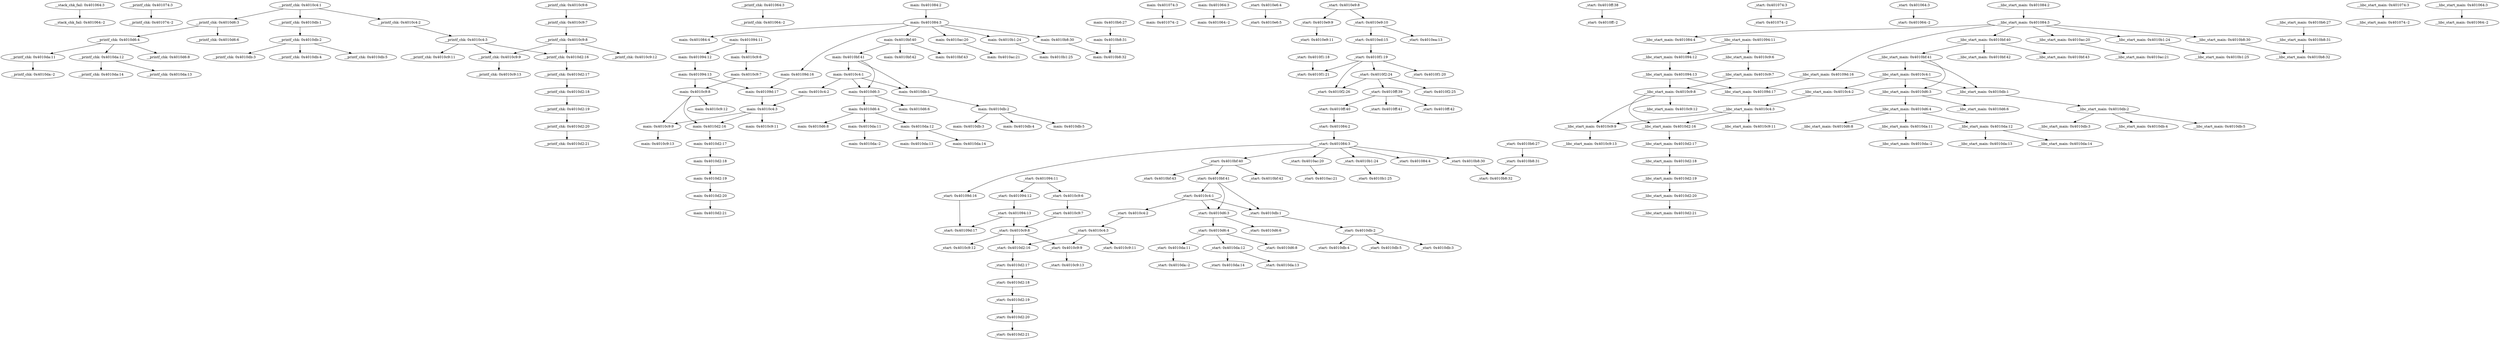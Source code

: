 strict digraph {
__stack_chk_fail_401064_3 [label="__stack_chk_fail: 0x401064:3"];
"__stack_chk_fail_401064_-2" [label="__stack_chk_fail: 0x401064:-2"];
__printf_chk_401074_3 [label="__printf_chk: 0x401074:3"];
"__printf_chk_401074_-2" [label="__printf_chk: 0x401074:-2"];
__printf_chk_4010c4_1 [label="__printf_chk: 0x4010c4:1"];
__printf_chk_4010c4_2 [label="__printf_chk: 0x4010c4:2"];
__printf_chk_4010d6_3 [label="__printf_chk: 0x4010d6:3"];
__printf_chk_4010db_1 [label="__printf_chk: 0x4010db:1"];
__printf_chk_4010c4_3 [label="__printf_chk: 0x4010c4:3"];
__printf_chk_4010c9_9 [label="__printf_chk: 0x4010c9:9"];
__printf_chk_4010c9_11 [label="__printf_chk: 0x4010c9:11"];
__printf_chk_4010d2_16 [label="__printf_chk: 0x4010d2:16"];
__printf_chk_4010c9_6 [label="__printf_chk: 0x4010c9:6"];
__printf_chk_4010c9_7 [label="__printf_chk: 0x4010c9:7"];
__printf_chk_4010c9_8 [label="__printf_chk: 0x4010c9:8"];
__printf_chk_4010c9_12 [label="__printf_chk: 0x4010c9:12"];
__printf_chk_4010c9_13 [label="__printf_chk: 0x4010c9:13"];
__printf_chk_4010d2_17 [label="__printf_chk: 0x4010d2:17"];
__printf_chk_4010d2_18 [label="__printf_chk: 0x4010d2:18"];
__printf_chk_4010d2_19 [label="__printf_chk: 0x4010d2:19"];
__printf_chk_4010d2_20 [label="__printf_chk: 0x4010d2:20"];
__printf_chk_4010d2_21 [label="__printf_chk: 0x4010d2:21"];
__printf_chk_4010d6_4 [label="__printf_chk: 0x4010d6:4"];
__printf_chk_4010d6_6 [label="__printf_chk: 0x4010d6:6"];
__printf_chk_4010d6_8 [label="__printf_chk: 0x4010d6:8"];
__printf_chk_4010da_11 [label="__printf_chk: 0x4010da:11"];
__printf_chk_4010da_12 [label="__printf_chk: 0x4010da:12"];
"__printf_chk_4010da_-2" [label="__printf_chk: 0x4010da:-2"];
__printf_chk_4010da_13 [label="__printf_chk: 0x4010da:13"];
__printf_chk_4010da_14 [label="__printf_chk: 0x4010da:14"];
__printf_chk_4010db_2 [label="__printf_chk: 0x4010db:2"];
__printf_chk_4010db_3 [label="__printf_chk: 0x4010db:3"];
__printf_chk_4010db_4 [label="__printf_chk: 0x4010db:4"];
__printf_chk_4010db_5 [label="__printf_chk: 0x4010db:5"];
__printf_chk_401064_3 [label="__printf_chk: 0x401064:3"];
"__printf_chk_401064_-2" [label="__printf_chk: 0x401064:-2"];
main_401084_2 [label="main: 0x401084:2"];
main_401084_3 [label="main: 0x401084:3"];
main_401084_4 [label="main: 0x401084:4"];
main_40109d_16 [label="main: 0x40109d:16"];
main_4010ac_20 [label="main: 0x4010ac:20"];
main_4010b1_24 [label="main: 0x4010b1:24"];
main_4010b8_30 [label="main: 0x4010b8:30"];
main_4010bf_40 [label="main: 0x4010bf:40"];
main_401094_11 [label="main: 0x401094:11"];
main_401094_12 [label="main: 0x401094:12"];
main_4010c9_6 [label="main: 0x4010c9:6"];
main_401094_13 [label="main: 0x401094:13"];
main_40109d_17 [label="main: 0x40109d:17"];
main_4010c9_8 [label="main: 0x4010c9:8"];
main_4010c4_3 [label="main: 0x4010c4:3"];
main_4010ac_21 [label="main: 0x4010ac:21"];
main_4010b1_25 [label="main: 0x4010b1:25"];
main_4010b8_32 [label="main: 0x4010b8:32"];
main_4010b6_27 [label="main: 0x4010b6:27"];
main_4010b8_31 [label="main: 0x4010b8:31"];
main_4010bf_41 [label="main: 0x4010bf:41"];
main_4010bf_42 [label="main: 0x4010bf:42"];
main_4010bf_43 [label="main: 0x4010bf:43"];
main_4010c4_1 [label="main: 0x4010c4:1"];
main_4010d6_3 [label="main: 0x4010d6:3"];
main_4010db_1 [label="main: 0x4010db:1"];
main_401074_3 [label="main: 0x401074:3"];
"main_401074_-2" [label="main: 0x401074:-2"];
main_4010c4_2 [label="main: 0x4010c4:2"];
main_4010c9_9 [label="main: 0x4010c9:9"];
main_4010c9_11 [label="main: 0x4010c9:11"];
main_4010d2_16 [label="main: 0x4010d2:16"];
main_4010c9_7 [label="main: 0x4010c9:7"];
main_4010c9_12 [label="main: 0x4010c9:12"];
main_4010c9_13 [label="main: 0x4010c9:13"];
main_4010d2_17 [label="main: 0x4010d2:17"];
main_4010d2_18 [label="main: 0x4010d2:18"];
main_4010d2_19 [label="main: 0x4010d2:19"];
main_4010d2_20 [label="main: 0x4010d2:20"];
main_4010d2_21 [label="main: 0x4010d2:21"];
main_4010d6_4 [label="main: 0x4010d6:4"];
main_4010d6_6 [label="main: 0x4010d6:6"];
main_4010d6_8 [label="main: 0x4010d6:8"];
main_4010da_11 [label="main: 0x4010da:11"];
main_4010da_12 [label="main: 0x4010da:12"];
"main_4010da_-2" [label="main: 0x4010da:-2"];
main_4010da_13 [label="main: 0x4010da:13"];
main_4010da_14 [label="main: 0x4010da:14"];
main_4010db_2 [label="main: 0x4010db:2"];
main_4010db_3 [label="main: 0x4010db:3"];
main_4010db_4 [label="main: 0x4010db:4"];
main_4010db_5 [label="main: 0x4010db:5"];
main_401064_3 [label="main: 0x401064:3"];
"main_401064_-2" [label="main: 0x401064:-2"];
_start_4010e6_4 [label="_start: 0x4010e6:4"];
_start_4010e6_5 [label="_start: 0x4010e6:5"];
_start_4010e9_8 [label="_start: 0x4010e9:8"];
_start_4010e9_9 [label="_start: 0x4010e9:9"];
_start_4010e9_10 [label="_start: 0x4010e9:10"];
_start_4010e9_11 [label="_start: 0x4010e9:11"];
_start_4010ea_13 [label="_start: 0x4010ea:13"];
_start_4010ed_15 [label="_start: 0x4010ed:15"];
_start_4010f1_19 [label="_start: 0x4010f1:19"];
_start_4010f1_20 [label="_start: 0x4010f1:20"];
_start_4010f1_21 [label="_start: 0x4010f1:21"];
_start_4010f2_24 [label="_start: 0x4010f2:24"];
_start_4010f2_26 [label="_start: 0x4010f2:26"];
_start_4010f1_18 [label="_start: 0x4010f1:18"];
_start_4010f2_25 [label="_start: 0x4010f2:25"];
_start_4010ff_39 [label="_start: 0x4010ff:39"];
_start_4010ff_40 [label="_start: 0x4010ff:40"];
_start_4010ff_41 [label="_start: 0x4010ff:41"];
_start_4010ff_42 [label="_start: 0x4010ff:42"];
_start_401084_2 [label="_start: 0x401084:2"];
_start_4010ff_38 [label="_start: 0x4010ff:38"];
"_start_4010ff_-2" [label="_start: 0x4010ff:-2"];
_start_401084_3 [label="_start: 0x401084:3"];
_start_401084_4 [label="_start: 0x401084:4"];
_start_40109d_16 [label="_start: 0x40109d:16"];
_start_4010ac_20 [label="_start: 0x4010ac:20"];
_start_4010b1_24 [label="_start: 0x4010b1:24"];
_start_4010b8_30 [label="_start: 0x4010b8:30"];
_start_4010bf_40 [label="_start: 0x4010bf:40"];
_start_401094_11 [label="_start: 0x401094:11"];
_start_401094_12 [label="_start: 0x401094:12"];
_start_4010c9_6 [label="_start: 0x4010c9:6"];
_start_401094_13 [label="_start: 0x401094:13"];
_start_40109d_17 [label="_start: 0x40109d:17"];
_start_4010c9_8 [label="_start: 0x4010c9:8"];
_start_4010ac_21 [label="_start: 0x4010ac:21"];
_start_4010b1_25 [label="_start: 0x4010b1:25"];
_start_4010b8_32 [label="_start: 0x4010b8:32"];
_start_4010b6_27 [label="_start: 0x4010b6:27"];
_start_4010b8_31 [label="_start: 0x4010b8:31"];
_start_4010bf_41 [label="_start: 0x4010bf:41"];
_start_4010bf_42 [label="_start: 0x4010bf:42"];
_start_4010bf_43 [label="_start: 0x4010bf:43"];
_start_4010c4_1 [label="_start: 0x4010c4:1"];
_start_4010d6_3 [label="_start: 0x4010d6:3"];
_start_4010db_1 [label="_start: 0x4010db:1"];
_start_401074_3 [label="_start: 0x401074:3"];
"_start_401074_-2" [label="_start: 0x401074:-2"];
_start_4010c4_2 [label="_start: 0x4010c4:2"];
_start_4010c4_3 [label="_start: 0x4010c4:3"];
_start_4010c9_9 [label="_start: 0x4010c9:9"];
_start_4010c9_11 [label="_start: 0x4010c9:11"];
_start_4010d2_16 [label="_start: 0x4010d2:16"];
_start_4010c9_7 [label="_start: 0x4010c9:7"];
_start_4010c9_12 [label="_start: 0x4010c9:12"];
_start_4010c9_13 [label="_start: 0x4010c9:13"];
_start_4010d2_17 [label="_start: 0x4010d2:17"];
_start_4010d2_18 [label="_start: 0x4010d2:18"];
_start_4010d2_19 [label="_start: 0x4010d2:19"];
_start_4010d2_20 [label="_start: 0x4010d2:20"];
_start_4010d2_21 [label="_start: 0x4010d2:21"];
_start_4010d6_4 [label="_start: 0x4010d6:4"];
_start_4010d6_6 [label="_start: 0x4010d6:6"];
_start_4010d6_8 [label="_start: 0x4010d6:8"];
_start_4010da_11 [label="_start: 0x4010da:11"];
_start_4010da_12 [label="_start: 0x4010da:12"];
"_start_4010da_-2" [label="_start: 0x4010da:-2"];
_start_4010da_13 [label="_start: 0x4010da:13"];
_start_4010da_14 [label="_start: 0x4010da:14"];
_start_4010db_2 [label="_start: 0x4010db:2"];
_start_4010db_3 [label="_start: 0x4010db:3"];
_start_4010db_4 [label="_start: 0x4010db:4"];
_start_4010db_5 [label="_start: 0x4010db:5"];
_start_401064_3 [label="_start: 0x401064:3"];
"_start_401064_-2" [label="_start: 0x401064:-2"];
__libc_start_main_401084_2 [label="__libc_start_main: 0x401084:2"];
__libc_start_main_401084_3 [label="__libc_start_main: 0x401084:3"];
__libc_start_main_401084_4 [label="__libc_start_main: 0x401084:4"];
__libc_start_main_40109d_16 [label="__libc_start_main: 0x40109d:16"];
__libc_start_main_4010ac_20 [label="__libc_start_main: 0x4010ac:20"];
__libc_start_main_4010b1_24 [label="__libc_start_main: 0x4010b1:24"];
__libc_start_main_4010b8_30 [label="__libc_start_main: 0x4010b8:30"];
__libc_start_main_4010bf_40 [label="__libc_start_main: 0x4010bf:40"];
__libc_start_main_401094_11 [label="__libc_start_main: 0x401094:11"];
__libc_start_main_401094_12 [label="__libc_start_main: 0x401094:12"];
__libc_start_main_4010c9_6 [label="__libc_start_main: 0x4010c9:6"];
__libc_start_main_401094_13 [label="__libc_start_main: 0x401094:13"];
__libc_start_main_40109d_17 [label="__libc_start_main: 0x40109d:17"];
__libc_start_main_4010c9_8 [label="__libc_start_main: 0x4010c9:8"];
__libc_start_main_4010c4_3 [label="__libc_start_main: 0x4010c4:3"];
__libc_start_main_4010ac_21 [label="__libc_start_main: 0x4010ac:21"];
__libc_start_main_4010b1_25 [label="__libc_start_main: 0x4010b1:25"];
__libc_start_main_4010b8_32 [label="__libc_start_main: 0x4010b8:32"];
__libc_start_main_4010b6_27 [label="__libc_start_main: 0x4010b6:27"];
__libc_start_main_4010b8_31 [label="__libc_start_main: 0x4010b8:31"];
__libc_start_main_4010bf_41 [label="__libc_start_main: 0x4010bf:41"];
__libc_start_main_4010bf_42 [label="__libc_start_main: 0x4010bf:42"];
__libc_start_main_4010bf_43 [label="__libc_start_main: 0x4010bf:43"];
__libc_start_main_4010c4_1 [label="__libc_start_main: 0x4010c4:1"];
__libc_start_main_4010d6_3 [label="__libc_start_main: 0x4010d6:3"];
__libc_start_main_4010db_1 [label="__libc_start_main: 0x4010db:1"];
__libc_start_main_401074_3 [label="__libc_start_main: 0x401074:3"];
"__libc_start_main_401074_-2" [label="__libc_start_main: 0x401074:-2"];
__libc_start_main_4010c4_2 [label="__libc_start_main: 0x4010c4:2"];
__libc_start_main_4010c9_9 [label="__libc_start_main: 0x4010c9:9"];
__libc_start_main_4010c9_11 [label="__libc_start_main: 0x4010c9:11"];
__libc_start_main_4010d2_16 [label="__libc_start_main: 0x4010d2:16"];
__libc_start_main_4010c9_7 [label="__libc_start_main: 0x4010c9:7"];
__libc_start_main_4010c9_12 [label="__libc_start_main: 0x4010c9:12"];
__libc_start_main_4010c9_13 [label="__libc_start_main: 0x4010c9:13"];
__libc_start_main_4010d2_17 [label="__libc_start_main: 0x4010d2:17"];
__libc_start_main_4010d2_18 [label="__libc_start_main: 0x4010d2:18"];
__libc_start_main_4010d2_19 [label="__libc_start_main: 0x4010d2:19"];
__libc_start_main_4010d2_20 [label="__libc_start_main: 0x4010d2:20"];
__libc_start_main_4010d2_21 [label="__libc_start_main: 0x4010d2:21"];
__libc_start_main_4010d6_4 [label="__libc_start_main: 0x4010d6:4"];
__libc_start_main_4010d6_6 [label="__libc_start_main: 0x4010d6:6"];
__libc_start_main_4010d6_8 [label="__libc_start_main: 0x4010d6:8"];
__libc_start_main_4010da_11 [label="__libc_start_main: 0x4010da:11"];
__libc_start_main_4010da_12 [label="__libc_start_main: 0x4010da:12"];
"__libc_start_main_4010da_-2" [label="__libc_start_main: 0x4010da:-2"];
__libc_start_main_4010da_13 [label="__libc_start_main: 0x4010da:13"];
__libc_start_main_4010da_14 [label="__libc_start_main: 0x4010da:14"];
__libc_start_main_4010db_2 [label="__libc_start_main: 0x4010db:2"];
__libc_start_main_4010db_3 [label="__libc_start_main: 0x4010db:3"];
__libc_start_main_4010db_4 [label="__libc_start_main: 0x4010db:4"];
__libc_start_main_4010db_5 [label="__libc_start_main: 0x4010db:5"];
__libc_start_main_401064_3 [label="__libc_start_main: 0x401064:3"];
"__libc_start_main_401064_-2" [label="__libc_start_main: 0x401064:-2"];
__stack_chk_fail_401064_3 -> "__stack_chk_fail_401064_-2";
__printf_chk_401074_3 -> "__printf_chk_401074_-2";
__printf_chk_4010c4_1 -> __printf_chk_4010c4_2;
__printf_chk_4010c4_1 -> __printf_chk_4010d6_3;
__printf_chk_4010c4_1 -> __printf_chk_4010db_1;
__printf_chk_4010c4_2 -> __printf_chk_4010c4_3;
__printf_chk_4010d6_3 -> __printf_chk_4010d6_4;
__printf_chk_4010d6_3 -> __printf_chk_4010d6_6;
__printf_chk_4010db_1 -> __printf_chk_4010db_2;
__printf_chk_4010c4_3 -> __printf_chk_4010c9_9;
__printf_chk_4010c4_3 -> __printf_chk_4010c9_11;
__printf_chk_4010c4_3 -> __printf_chk_4010d2_16;
__printf_chk_4010c9_9 -> __printf_chk_4010c9_13;
__printf_chk_4010d2_16 -> __printf_chk_4010d2_17;
__printf_chk_4010c9_6 -> __printf_chk_4010c9_7;
__printf_chk_4010c9_7 -> __printf_chk_4010c9_8;
__printf_chk_4010c9_8 -> __printf_chk_4010c9_9;
__printf_chk_4010c9_8 -> __printf_chk_4010c9_12;
__printf_chk_4010c9_8 -> __printf_chk_4010d2_16;
__printf_chk_4010d2_17 -> __printf_chk_4010d2_18;
__printf_chk_4010d2_18 -> __printf_chk_4010d2_19;
__printf_chk_4010d2_19 -> __printf_chk_4010d2_20;
__printf_chk_4010d2_20 -> __printf_chk_4010d2_21;
__printf_chk_4010d6_4 -> __printf_chk_4010d6_8;
__printf_chk_4010d6_4 -> __printf_chk_4010da_11;
__printf_chk_4010d6_4 -> __printf_chk_4010da_12;
__printf_chk_4010da_11 -> "__printf_chk_4010da_-2";
__printf_chk_4010da_12 -> __printf_chk_4010da_13;
__printf_chk_4010da_12 -> __printf_chk_4010da_14;
__printf_chk_4010db_2 -> __printf_chk_4010db_3;
__printf_chk_4010db_2 -> __printf_chk_4010db_4;
__printf_chk_4010db_2 -> __printf_chk_4010db_5;
__printf_chk_401064_3 -> "__printf_chk_401064_-2";
main_401084_2 -> main_401084_3;
main_401084_3 -> main_401084_4;
main_401084_3 -> main_40109d_16;
main_401084_3 -> main_4010ac_20;
main_401084_3 -> main_4010b1_24;
main_401084_3 -> main_4010b8_30;
main_401084_3 -> main_4010bf_40;
main_40109d_16 -> main_40109d_17;
main_4010ac_20 -> main_4010ac_21;
main_4010b1_24 -> main_4010b1_25;
main_4010b8_30 -> main_4010b8_32;
main_4010bf_40 -> main_4010bf_41;
main_4010bf_40 -> main_4010bf_42;
main_4010bf_40 -> main_4010bf_43;
main_401094_11 -> main_401094_12;
main_401094_11 -> main_4010c9_6;
main_401094_12 -> main_401094_13;
main_4010c9_6 -> main_4010c9_7;
main_401094_13 -> main_40109d_17;
main_401094_13 -> main_4010c9_8;
main_40109d_17 -> main_4010c4_3;
main_4010c9_8 -> main_4010c9_9;
main_4010c9_8 -> main_4010c9_12;
main_4010c9_8 -> main_4010d2_16;
main_4010c4_3 -> main_4010c9_9;
main_4010c4_3 -> main_4010c9_11;
main_4010c4_3 -> main_4010d2_16;
main_4010b6_27 -> main_4010b8_31;
main_4010b8_31 -> main_4010b8_32;
main_4010bf_41 -> main_4010c4_1;
main_4010bf_41 -> main_4010d6_3;
main_4010bf_41 -> main_4010db_1;
main_4010c4_1 -> main_4010c4_2;
main_4010c4_1 -> main_4010d6_3;
main_4010c4_1 -> main_4010db_1;
main_4010d6_3 -> main_4010d6_4;
main_4010d6_3 -> main_4010d6_6;
main_4010db_1 -> main_4010db_2;
main_401074_3 -> "main_401074_-2";
main_4010c4_2 -> main_4010c4_3;
main_4010c9_9 -> main_4010c9_13;
main_4010d2_16 -> main_4010d2_17;
main_4010c9_7 -> main_4010c9_8;
main_4010d2_17 -> main_4010d2_18;
main_4010d2_18 -> main_4010d2_19;
main_4010d2_19 -> main_4010d2_20;
main_4010d2_20 -> main_4010d2_21;
main_4010d6_4 -> main_4010d6_8;
main_4010d6_4 -> main_4010da_11;
main_4010d6_4 -> main_4010da_12;
main_4010da_11 -> "main_4010da_-2";
main_4010da_12 -> main_4010da_13;
main_4010da_12 -> main_4010da_14;
main_4010db_2 -> main_4010db_3;
main_4010db_2 -> main_4010db_4;
main_4010db_2 -> main_4010db_5;
main_401064_3 -> "main_401064_-2";
_start_4010e6_4 -> _start_4010e6_5;
_start_4010e9_8 -> _start_4010e9_9;
_start_4010e9_8 -> _start_4010e9_10;
_start_4010e9_9 -> _start_4010e9_11;
_start_4010e9_10 -> _start_4010ea_13;
_start_4010e9_10 -> _start_4010ed_15;
_start_4010ed_15 -> _start_4010f1_19;
_start_4010f1_19 -> _start_4010f1_20;
_start_4010f1_19 -> _start_4010f1_21;
_start_4010f1_19 -> _start_4010f2_24;
_start_4010f1_19 -> _start_4010f2_26;
_start_4010f2_24 -> _start_4010f2_25;
_start_4010f2_24 -> _start_4010f2_26;
_start_4010f2_24 -> _start_4010ff_39;
_start_4010f1_18 -> _start_4010f1_21;
_start_4010ff_39 -> _start_4010ff_40;
_start_4010ff_39 -> _start_4010ff_41;
_start_4010ff_39 -> _start_4010ff_42;
_start_4010ff_40 -> _start_401084_2;
_start_401084_2 -> _start_401084_3;
_start_4010ff_38 -> "_start_4010ff_-2";
_start_401084_3 -> _start_401084_4;
_start_401084_3 -> _start_40109d_16;
_start_401084_3 -> _start_4010ac_20;
_start_401084_3 -> _start_4010b1_24;
_start_401084_3 -> _start_4010b8_30;
_start_401084_3 -> _start_4010bf_40;
_start_40109d_16 -> _start_40109d_17;
_start_4010ac_20 -> _start_4010ac_21;
_start_4010b1_24 -> _start_4010b1_25;
_start_4010b8_30 -> _start_4010b8_32;
_start_4010bf_40 -> _start_4010bf_41;
_start_4010bf_40 -> _start_4010bf_42;
_start_4010bf_40 -> _start_4010bf_43;
_start_401094_11 -> _start_401094_12;
_start_401094_11 -> _start_4010c9_6;
_start_401094_12 -> _start_401094_13;
_start_4010c9_6 -> _start_4010c9_7;
_start_401094_13 -> _start_40109d_17;
_start_401094_13 -> _start_4010c9_8;
_start_4010c9_8 -> _start_4010c9_9;
_start_4010c9_8 -> _start_4010c9_12;
_start_4010c9_8 -> _start_4010d2_16;
_start_4010b6_27 -> _start_4010b8_31;
_start_4010b8_31 -> _start_4010b8_32;
_start_4010bf_41 -> _start_4010c4_1;
_start_4010bf_41 -> _start_4010d6_3;
_start_4010bf_41 -> _start_4010db_1;
_start_4010c4_1 -> _start_4010c4_2;
_start_4010c4_1 -> _start_4010d6_3;
_start_4010c4_1 -> _start_4010db_1;
_start_4010d6_3 -> _start_4010d6_4;
_start_4010d6_3 -> _start_4010d6_6;
_start_4010db_1 -> _start_4010db_2;
_start_401074_3 -> "_start_401074_-2";
_start_4010c4_2 -> _start_4010c4_3;
_start_4010c4_3 -> _start_4010c9_9;
_start_4010c4_3 -> _start_4010c9_11;
_start_4010c4_3 -> _start_4010d2_16;
_start_4010c9_9 -> _start_4010c9_13;
_start_4010d2_16 -> _start_4010d2_17;
_start_4010c9_7 -> _start_4010c9_8;
_start_4010d2_17 -> _start_4010d2_18;
_start_4010d2_18 -> _start_4010d2_19;
_start_4010d2_19 -> _start_4010d2_20;
_start_4010d2_20 -> _start_4010d2_21;
_start_4010d6_4 -> _start_4010d6_8;
_start_4010d6_4 -> _start_4010da_11;
_start_4010d6_4 -> _start_4010da_12;
_start_4010da_11 -> "_start_4010da_-2";
_start_4010da_12 -> _start_4010da_13;
_start_4010da_12 -> _start_4010da_14;
_start_4010db_2 -> _start_4010db_3;
_start_4010db_2 -> _start_4010db_4;
_start_4010db_2 -> _start_4010db_5;
_start_401064_3 -> "_start_401064_-2";
__libc_start_main_401084_2 -> __libc_start_main_401084_3;
__libc_start_main_401084_3 -> __libc_start_main_401084_4;
__libc_start_main_401084_3 -> __libc_start_main_40109d_16;
__libc_start_main_401084_3 -> __libc_start_main_4010ac_20;
__libc_start_main_401084_3 -> __libc_start_main_4010b1_24;
__libc_start_main_401084_3 -> __libc_start_main_4010b8_30;
__libc_start_main_401084_3 -> __libc_start_main_4010bf_40;
__libc_start_main_40109d_16 -> __libc_start_main_40109d_17;
__libc_start_main_4010ac_20 -> __libc_start_main_4010ac_21;
__libc_start_main_4010b1_24 -> __libc_start_main_4010b1_25;
__libc_start_main_4010b8_30 -> __libc_start_main_4010b8_32;
__libc_start_main_4010bf_40 -> __libc_start_main_4010bf_41;
__libc_start_main_4010bf_40 -> __libc_start_main_4010bf_42;
__libc_start_main_4010bf_40 -> __libc_start_main_4010bf_43;
__libc_start_main_401094_11 -> __libc_start_main_401094_12;
__libc_start_main_401094_11 -> __libc_start_main_4010c9_6;
__libc_start_main_401094_12 -> __libc_start_main_401094_13;
__libc_start_main_4010c9_6 -> __libc_start_main_4010c9_7;
__libc_start_main_401094_13 -> __libc_start_main_40109d_17;
__libc_start_main_401094_13 -> __libc_start_main_4010c9_8;
__libc_start_main_40109d_17 -> __libc_start_main_4010c4_3;
__libc_start_main_4010c9_8 -> __libc_start_main_4010c9_9;
__libc_start_main_4010c9_8 -> __libc_start_main_4010c9_12;
__libc_start_main_4010c9_8 -> __libc_start_main_4010d2_16;
__libc_start_main_4010c4_3 -> __libc_start_main_4010c9_9;
__libc_start_main_4010c4_3 -> __libc_start_main_4010c9_11;
__libc_start_main_4010c4_3 -> __libc_start_main_4010d2_16;
__libc_start_main_4010b6_27 -> __libc_start_main_4010b8_31;
__libc_start_main_4010b8_31 -> __libc_start_main_4010b8_32;
__libc_start_main_4010bf_41 -> __libc_start_main_4010c4_1;
__libc_start_main_4010bf_41 -> __libc_start_main_4010d6_3;
__libc_start_main_4010bf_41 -> __libc_start_main_4010db_1;
__libc_start_main_4010c4_1 -> __libc_start_main_4010c4_2;
__libc_start_main_4010c4_1 -> __libc_start_main_4010d6_3;
__libc_start_main_4010c4_1 -> __libc_start_main_4010db_1;
__libc_start_main_4010d6_3 -> __libc_start_main_4010d6_4;
__libc_start_main_4010d6_3 -> __libc_start_main_4010d6_6;
__libc_start_main_4010db_1 -> __libc_start_main_4010db_2;
__libc_start_main_401074_3 -> "__libc_start_main_401074_-2";
__libc_start_main_4010c4_2 -> __libc_start_main_4010c4_3;
__libc_start_main_4010c9_9 -> __libc_start_main_4010c9_13;
__libc_start_main_4010d2_16 -> __libc_start_main_4010d2_17;
__libc_start_main_4010c9_7 -> __libc_start_main_4010c9_8;
__libc_start_main_4010d2_17 -> __libc_start_main_4010d2_18;
__libc_start_main_4010d2_18 -> __libc_start_main_4010d2_19;
__libc_start_main_4010d2_19 -> __libc_start_main_4010d2_20;
__libc_start_main_4010d2_20 -> __libc_start_main_4010d2_21;
__libc_start_main_4010d6_4 -> __libc_start_main_4010d6_8;
__libc_start_main_4010d6_4 -> __libc_start_main_4010da_11;
__libc_start_main_4010d6_4 -> __libc_start_main_4010da_12;
__libc_start_main_4010da_11 -> "__libc_start_main_4010da_-2";
__libc_start_main_4010da_12 -> __libc_start_main_4010da_13;
__libc_start_main_4010da_12 -> __libc_start_main_4010da_14;
__libc_start_main_4010db_2 -> __libc_start_main_4010db_3;
__libc_start_main_4010db_2 -> __libc_start_main_4010db_4;
__libc_start_main_4010db_2 -> __libc_start_main_4010db_5;
__libc_start_main_401064_3 -> "__libc_start_main_401064_-2";
}
